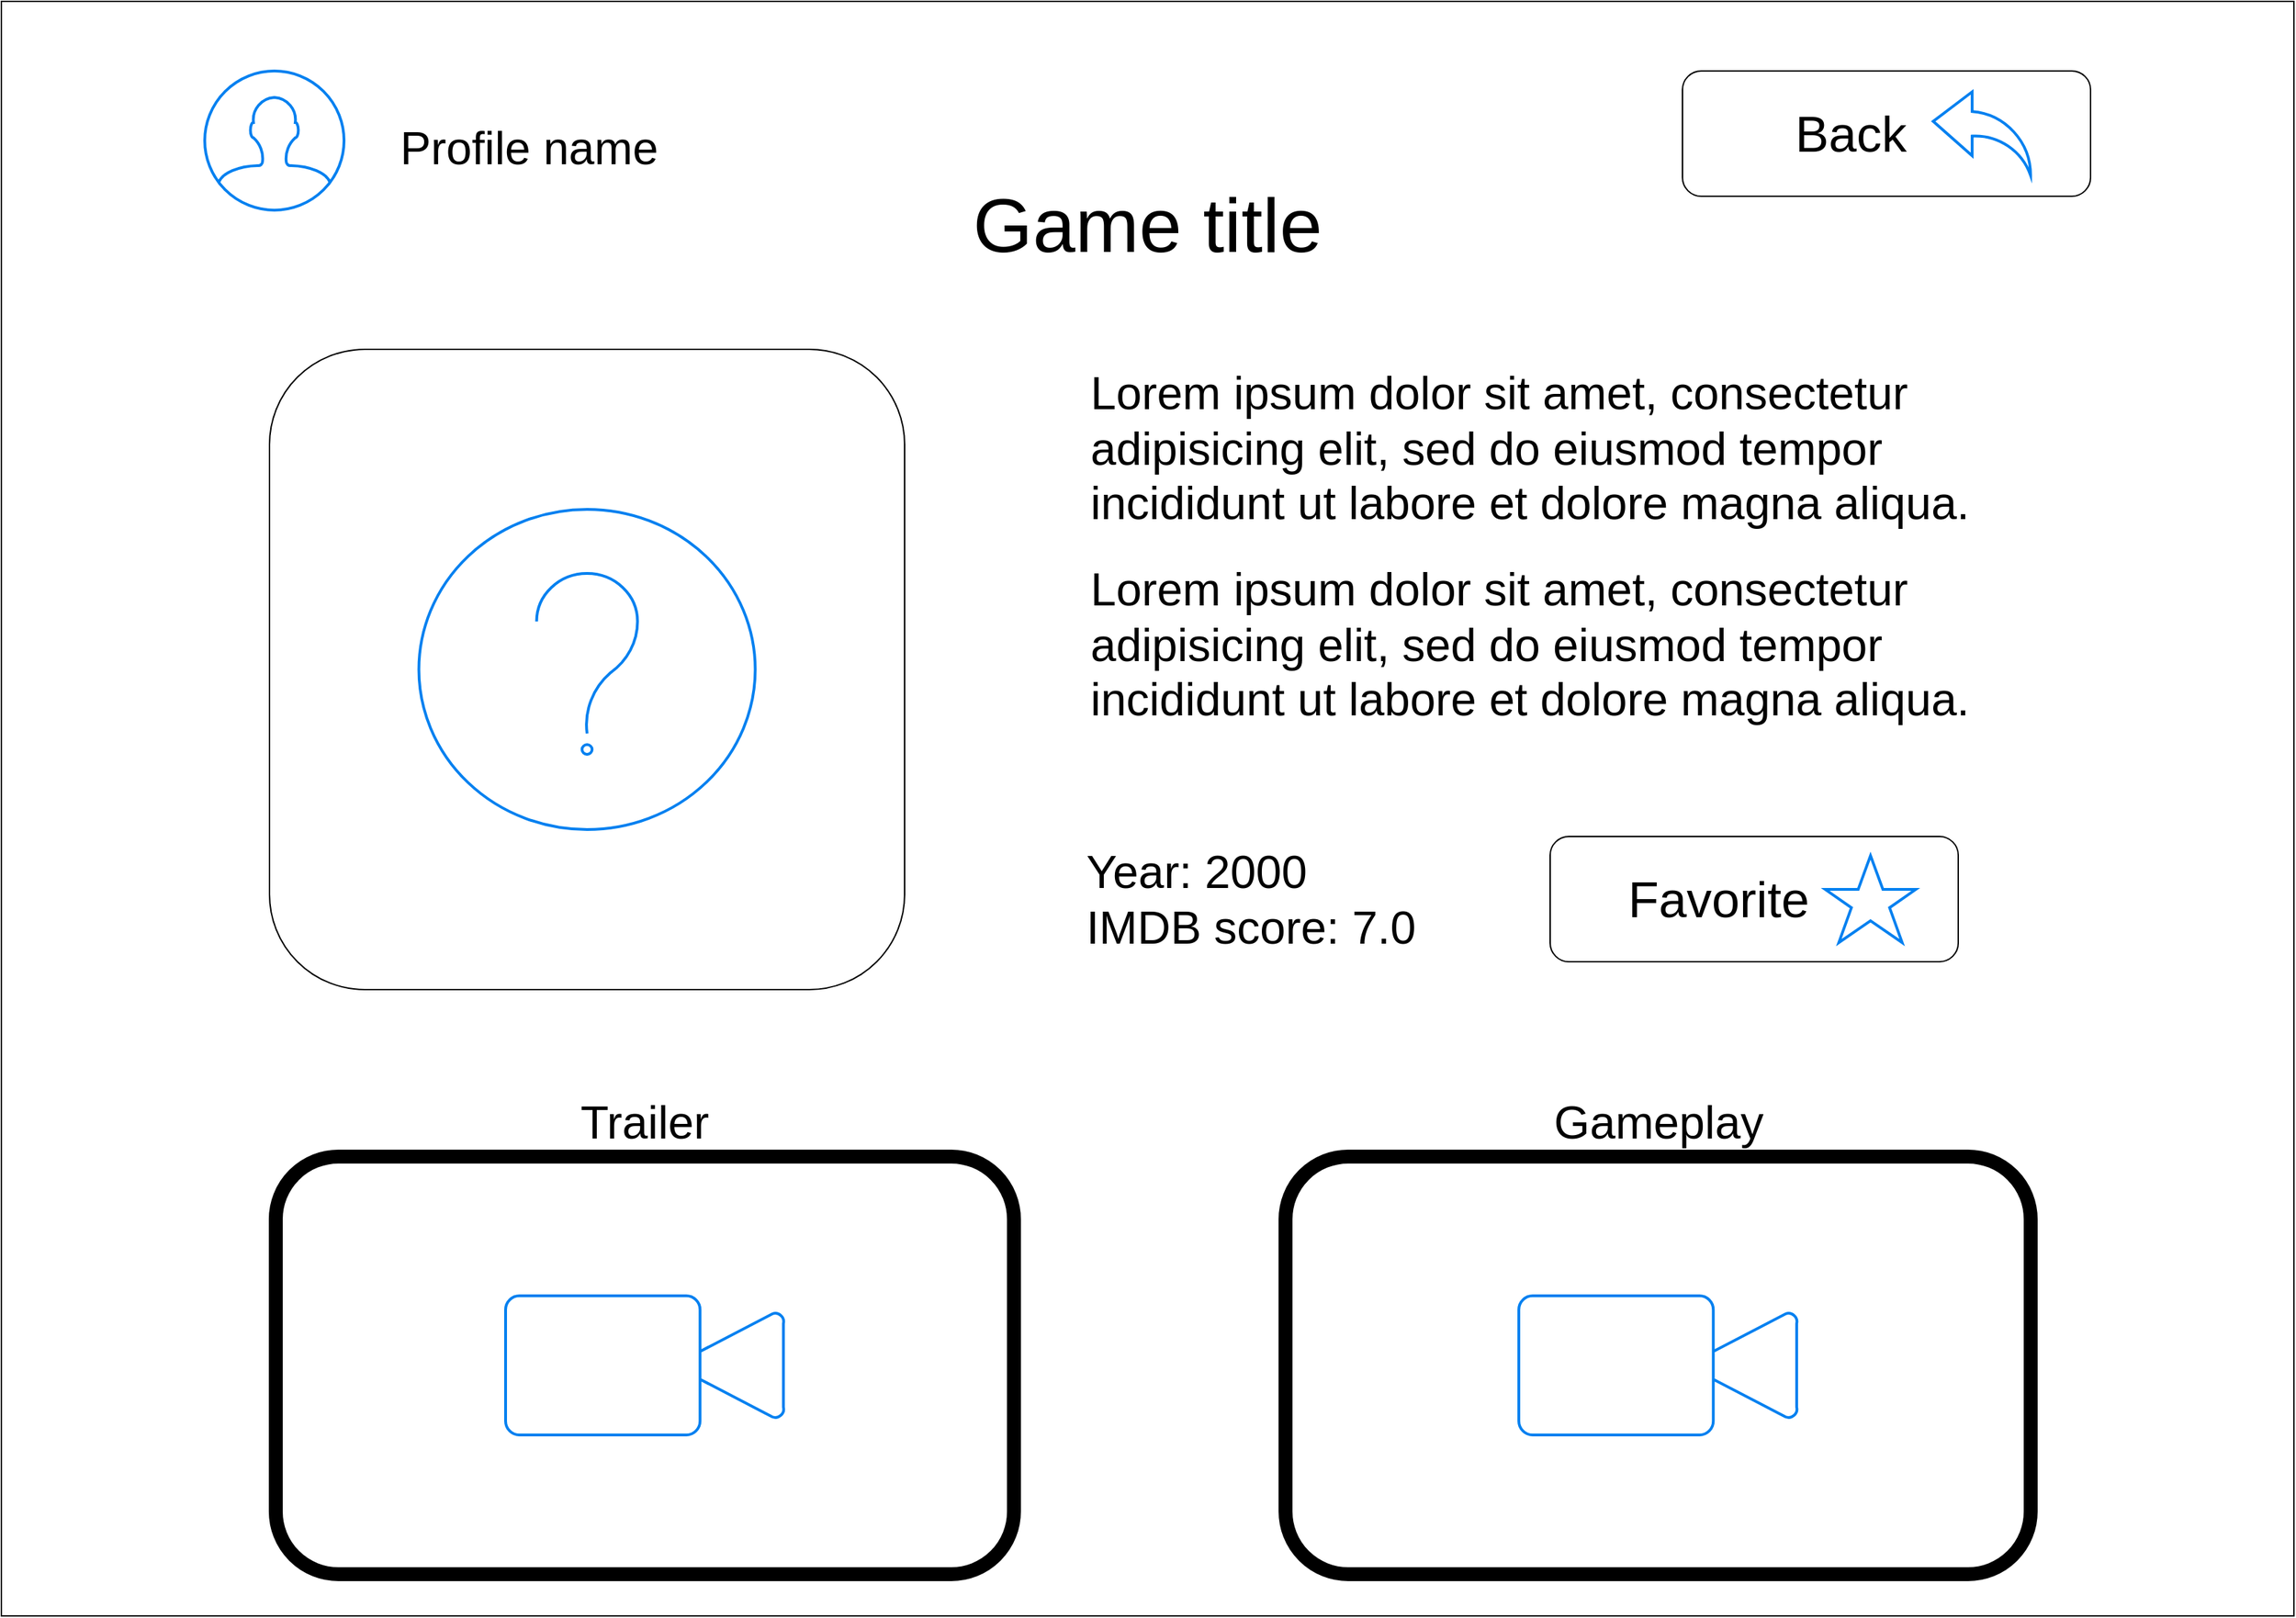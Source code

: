 <mxfile>
    <diagram id="aK2xaaVZTM_bUIb-IGDT" name="Page-1">
        <mxGraphModel dx="-23" dy="944" grid="1" gridSize="10" guides="1" tooltips="1" connect="1" arrows="1" fold="1" page="1" pageScale="1" pageWidth="1654" pageHeight="1169" math="0" shadow="0">
            <root>
                <mxCell id="0"/>
                <mxCell id="1" parent="0"/>
                <mxCell id="7" value="" style="rounded=0;whiteSpace=wrap;html=1;" vertex="1" parent="1">
                    <mxGeometry x="1658" width="1646" height="1160" as="geometry"/>
                </mxCell>
                <mxCell id="13" value="Back" style="rounded=1;whiteSpace=wrap;html=1;fontSize=36;align=center;spacingRight=51;" vertex="1" parent="1">
                    <mxGeometry x="2865" y="50" width="293" height="90" as="geometry"/>
                </mxCell>
                <mxCell id="14" value="Game title" style="text;html=1;strokeColor=none;fillColor=none;align=center;verticalAlign=middle;whiteSpace=wrap;rounded=0;fontSize=55;" vertex="1" parent="1">
                    <mxGeometry x="2245" y="80" width="471.5" height="160" as="geometry"/>
                </mxCell>
                <mxCell id="15" value="" style="html=1;verticalLabelPosition=bottom;align=center;labelBackgroundColor=#ffffff;verticalAlign=top;strokeWidth=2;strokeColor=#0080F0;shadow=0;dashed=0;shape=mxgraph.ios7.icons.user;" vertex="1" parent="1">
                    <mxGeometry x="1804" y="50" width="100" height="100" as="geometry"/>
                </mxCell>
                <mxCell id="16" value="Profile name" style="text;html=1;strokeColor=none;fillColor=none;align=center;verticalAlign=middle;whiteSpace=wrap;rounded=0;fontSize=33;" vertex="1" parent="1">
                    <mxGeometry x="1912" y="90" width="250" height="30" as="geometry"/>
                </mxCell>
                <mxCell id="17" value="" style="html=1;verticalLabelPosition=bottom;align=center;labelBackgroundColor=#ffffff;verticalAlign=top;strokeWidth=2;strokeColor=#0080F0;shadow=0;dashed=0;shape=mxgraph.ios7.icons.back;fontSize=55;" vertex="1" parent="1">
                    <mxGeometry x="3045" y="65" width="70" height="60" as="geometry"/>
                </mxCell>
                <mxCell id="19" value="" style="rounded=1;whiteSpace=wrap;html=1;" vertex="1" parent="1">
                    <mxGeometry x="1850.5" y="250" width="456" height="460" as="geometry"/>
                </mxCell>
                <mxCell id="20" value="&lt;h1 style=&quot;font-size: 33px&quot;&gt;&lt;span style=&quot;font-weight: normal&quot;&gt;Lorem ipsum dolor sit amet, consectetur adipisicing elit, sed do eiusmod tempor incididunt ut labore et dolore magna aliqua.&lt;/span&gt;&lt;br&gt;&lt;/h1&gt;&lt;div&gt;&lt;h1 style=&quot;font-size: 33px&quot;&gt;&lt;span style=&quot;font-weight: normal&quot;&gt;Lorem ipsum dolor sit amet, consectetur adipisicing elit, sed do eiusmod tempor incididunt ut labore et dolore magna aliqua.&lt;/span&gt;&lt;/h1&gt;&lt;/div&gt;" style="text;html=1;strokeColor=none;fillColor=none;spacing=5;spacingTop=-20;whiteSpace=wrap;overflow=hidden;rounded=0;strokeWidth=10;fontSize=33;" vertex="1" parent="1">
                    <mxGeometry x="2435" y="250" width="680" height="330" as="geometry"/>
                </mxCell>
                <mxCell id="21" value="Year: 2000&lt;br&gt;IMDB score: 7.0" style="text;html=1;strokeColor=none;fillColor=none;align=left;verticalAlign=middle;whiteSpace=wrap;rounded=0;fontSize=33;" vertex="1" parent="1">
                    <mxGeometry x="2435" y="570" width="635" height="150" as="geometry"/>
                </mxCell>
                <mxCell id="22" value="" style="rounded=1;whiteSpace=wrap;html=1;fontSize=33;strokeWidth=10;" vertex="1" parent="1">
                    <mxGeometry x="1855" y="830" width="530" height="300" as="geometry"/>
                </mxCell>
                <mxCell id="26" value="" style="rounded=1;whiteSpace=wrap;html=1;fontSize=33;strokeWidth=10;" vertex="1" parent="1">
                    <mxGeometry x="2580" y="830" width="535" height="300" as="geometry"/>
                </mxCell>
                <mxCell id="28" value="Trailer" style="text;html=1;strokeColor=none;fillColor=none;align=center;verticalAlign=middle;whiteSpace=wrap;rounded=0;fontSize=33;" vertex="1" parent="1">
                    <mxGeometry x="1935" y="790" width="370" height="30" as="geometry"/>
                </mxCell>
                <mxCell id="29" value="Gameplay" style="text;html=1;strokeColor=none;fillColor=none;align=center;verticalAlign=middle;whiteSpace=wrap;rounded=0;fontSize=33;" vertex="1" parent="1">
                    <mxGeometry x="2662.5" y="790" width="370" height="30" as="geometry"/>
                </mxCell>
                <mxCell id="30" value="" style="html=1;verticalLabelPosition=bottom;align=center;labelBackgroundColor=#ffffff;verticalAlign=top;strokeWidth=2;strokeColor=#0080F0;shadow=0;dashed=0;shape=mxgraph.ios7.icons.video_conversation;fontSize=33;" vertex="1" parent="1">
                    <mxGeometry x="2020" y="930" width="200" height="100" as="geometry"/>
                </mxCell>
                <mxCell id="31" value="" style="html=1;verticalLabelPosition=bottom;align=center;labelBackgroundColor=#ffffff;verticalAlign=top;strokeWidth=2;strokeColor=#0080F0;shadow=0;dashed=0;shape=mxgraph.ios7.icons.video_conversation;fontSize=33;" vertex="1" parent="1">
                    <mxGeometry x="2747.5" y="930" width="200" height="100" as="geometry"/>
                </mxCell>
                <mxCell id="32" value="" style="html=1;verticalLabelPosition=bottom;align=center;labelBackgroundColor=#ffffff;verticalAlign=top;strokeWidth=2;strokeColor=#0080F0;shadow=0;dashed=0;shape=mxgraph.ios7.icons.help;fontSize=33;" vertex="1" parent="1">
                    <mxGeometry x="1957.75" y="365" width="241.5" height="230" as="geometry"/>
                </mxCell>
                <mxCell id="34" value="Favorite" style="rounded=1;whiteSpace=wrap;html=1;fontSize=36;align=center;spacingRight=51;" vertex="1" parent="1">
                    <mxGeometry x="2770" y="600" width="293" height="90" as="geometry"/>
                </mxCell>
                <mxCell id="35" value="" style="html=1;verticalLabelPosition=bottom;align=center;labelBackgroundColor=#ffffff;verticalAlign=top;strokeWidth=2;strokeColor=#0080F0;shadow=0;dashed=0;shape=mxgraph.ios7.icons.star;fontSize=33;" vertex="1" parent="1">
                    <mxGeometry x="2967.5" y="613.75" width="65" height="62.5" as="geometry"/>
                </mxCell>
            </root>
        </mxGraphModel>
    </diagram>
</mxfile>